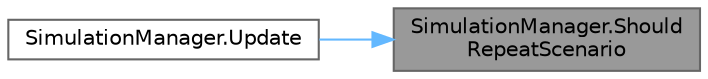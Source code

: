 digraph "SimulationManager.ShouldRepeatScenario"
{
 // LATEX_PDF_SIZE
  bgcolor="transparent";
  edge [fontname=Helvetica,fontsize=10,labelfontname=Helvetica,labelfontsize=10];
  node [fontname=Helvetica,fontsize=10,shape=box,height=0.2,width=0.4];
  rankdir="RL";
  Node1 [id="Node000001",label="SimulationManager.Should\lRepeatScenario",height=0.2,width=0.4,color="gray40", fillcolor="grey60", style="filled", fontcolor="black",tooltip="Check if we should repeat current scenario."];
  Node1 -> Node2 [id="edge1_Node000001_Node000002",dir="back",color="steelblue1",style="solid",tooltip=" "];
  Node2 [id="Node000002",label="SimulationManager.Update",height=0.2,width=0.4,color="grey40", fillcolor="white", style="filled",URL="$class_simulation_manager.html#a6c75de507b04005d131ac37f0a1685a5",tooltip="Called every simulation step Handles switching to other scenes if scenario in current one has finishe..."];
}
